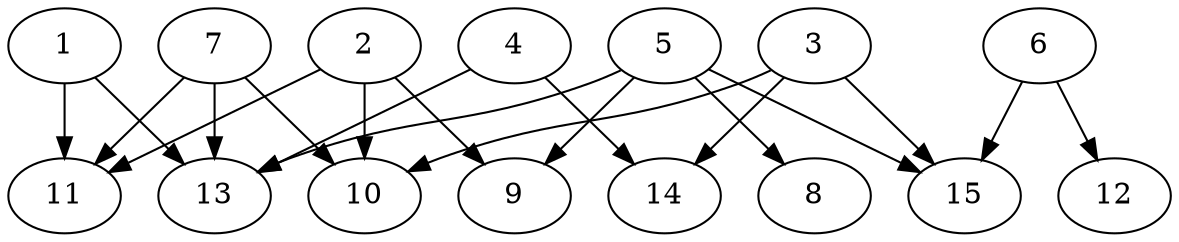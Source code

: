 // DAG automatically generated by daggen at Thu Oct  3 13:59:27 2019
// ./daggen --dot -n 15 --ccr 0.4 --fat 0.9 --regular 0.5 --density 0.6 --mindata 5242880 --maxdata 52428800 
digraph G {
  1 [size="123514880", alpha="0.14", expect_size="49405952"] 
  1 -> 11 [size ="49405952"]
  1 -> 13 [size ="49405952"]
  2 [size="120235520", alpha="0.01", expect_size="48094208"] 
  2 -> 9 [size ="48094208"]
  2 -> 10 [size ="48094208"]
  2 -> 11 [size ="48094208"]
  3 [size="62584320", alpha="0.02", expect_size="25033728"] 
  3 -> 10 [size ="25033728"]
  3 -> 14 [size ="25033728"]
  3 -> 15 [size ="25033728"]
  4 [size="47050240", alpha="0.12", expect_size="18820096"] 
  4 -> 13 [size ="18820096"]
  4 -> 14 [size ="18820096"]
  5 [size="43333120", alpha="0.06", expect_size="17333248"] 
  5 -> 8 [size ="17333248"]
  5 -> 9 [size ="17333248"]
  5 -> 13 [size ="17333248"]
  5 -> 15 [size ="17333248"]
  6 [size="100874240", alpha="0.02", expect_size="40349696"] 
  6 -> 12 [size ="40349696"]
  6 -> 15 [size ="40349696"]
  7 [size="106168320", alpha="0.08", expect_size="42467328"] 
  7 -> 10 [size ="42467328"]
  7 -> 11 [size ="42467328"]
  7 -> 13 [size ="42467328"]
  8 [size="86947840", alpha="0.03", expect_size="34779136"] 
  9 [size="25474560", alpha="0.07", expect_size="10189824"] 
  10 [size="74588160", alpha="0.11", expect_size="29835264"] 
  11 [size="113272320", alpha="0.17", expect_size="45308928"] 
  12 [size="77713920", alpha="0.19", expect_size="31085568"] 
  13 [size="83041280", alpha="0.20", expect_size="33216512"] 
  14 [size="93314560", alpha="0.02", expect_size="37325824"] 
  15 [size="48824320", alpha="0.19", expect_size="19529728"] 
}
